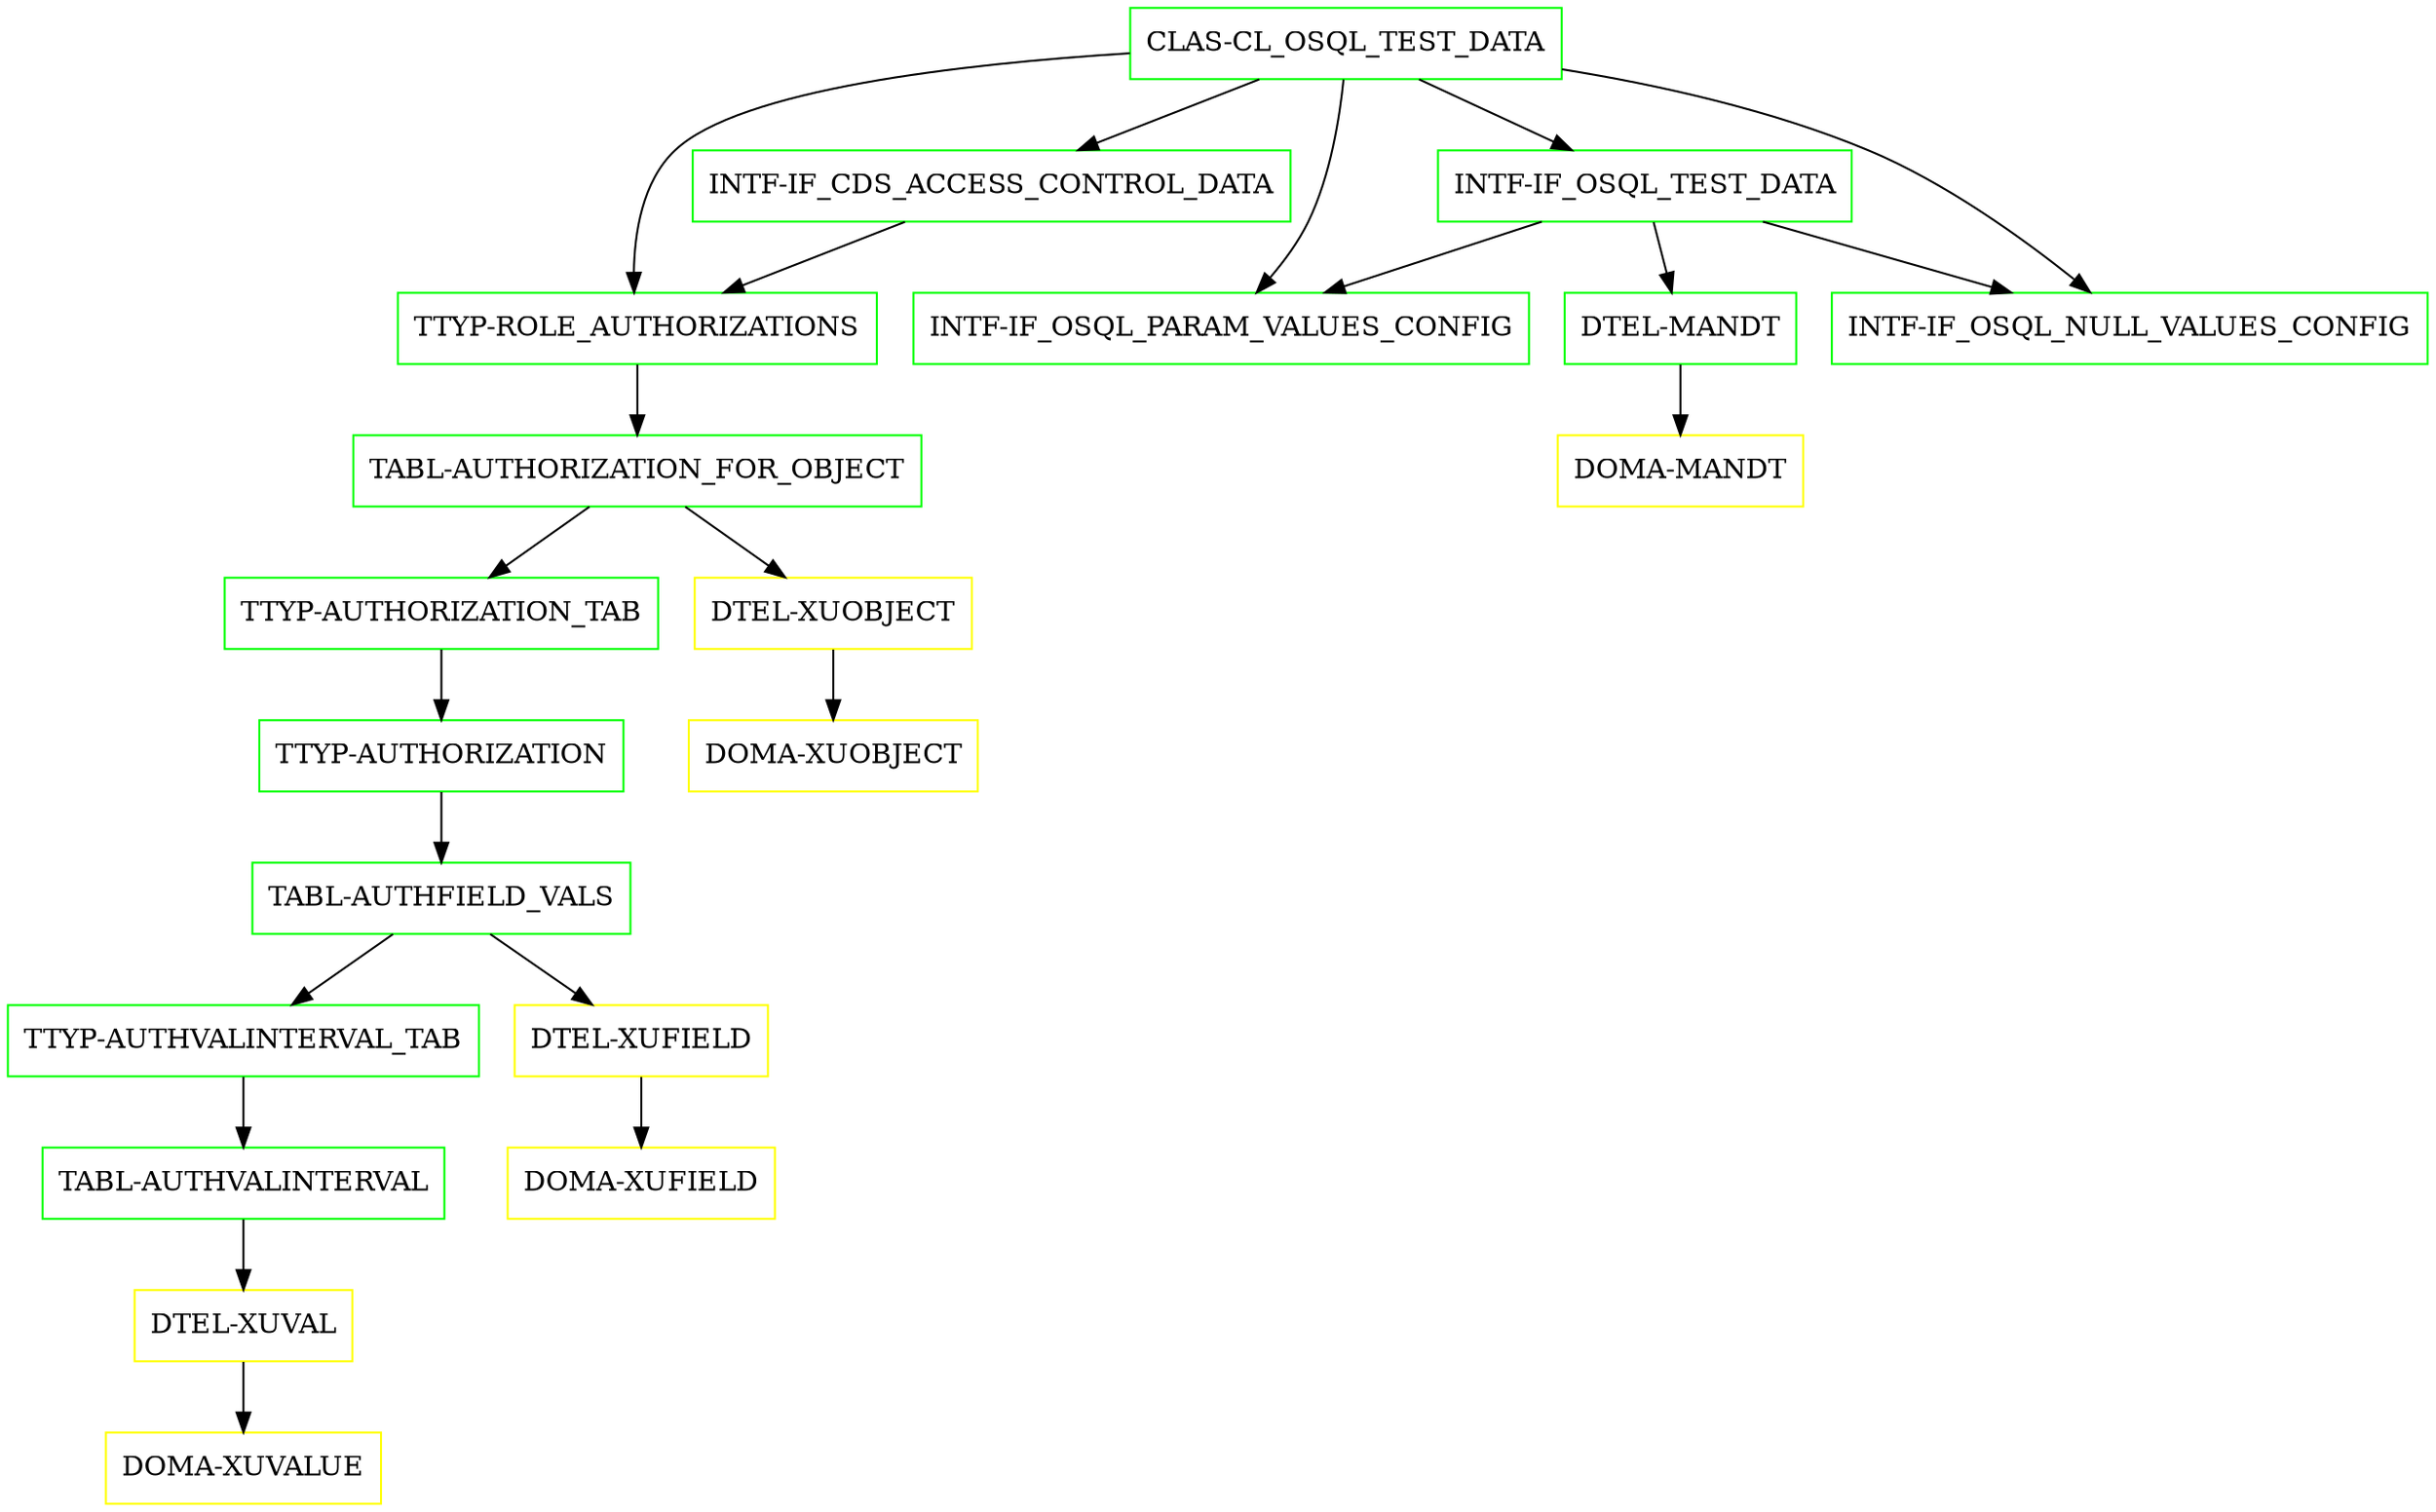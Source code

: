 digraph G {
  "CLAS-CL_OSQL_TEST_DATA" [shape=box,color=green];
  "INTF-IF_CDS_ACCESS_CONTROL_DATA" [shape=box,color=green,URL="./INTF_IF_CDS_ACCESS_CONTROL_DATA.html"];
  "TTYP-ROLE_AUTHORIZATIONS" [shape=box,color=green,URL="./TTYP_ROLE_AUTHORIZATIONS.html"];
  "TABL-AUTHORIZATION_FOR_OBJECT" [shape=box,color=green,URL="./TABL_AUTHORIZATION_FOR_OBJECT.html"];
  "TTYP-AUTHORIZATION_TAB" [shape=box,color=green,URL="./TTYP_AUTHORIZATION_TAB.html"];
  "TTYP-AUTHORIZATION" [shape=box,color=green,URL="./TTYP_AUTHORIZATION.html"];
  "TABL-AUTHFIELD_VALS" [shape=box,color=green,URL="./TABL_AUTHFIELD_VALS.html"];
  "TTYP-AUTHVALINTERVAL_TAB" [shape=box,color=green,URL="./TTYP_AUTHVALINTERVAL_TAB.html"];
  "TABL-AUTHVALINTERVAL" [shape=box,color=green,URL="./TABL_AUTHVALINTERVAL.html"];
  "DTEL-XUVAL" [shape=box,color=yellow,URL="./DTEL_XUVAL.html"];
  "DOMA-XUVALUE" [shape=box,color=yellow,URL="./DOMA_XUVALUE.html"];
  "DTEL-XUFIELD" [shape=box,color=yellow,URL="./DTEL_XUFIELD.html"];
  "DOMA-XUFIELD" [shape=box,color=yellow,URL="./DOMA_XUFIELD.html"];
  "DTEL-XUOBJECT" [shape=box,color=yellow,URL="./DTEL_XUOBJECT.html"];
  "DOMA-XUOBJECT" [shape=box,color=yellow,URL="./DOMA_XUOBJECT.html"];
  "INTF-IF_OSQL_PARAM_VALUES_CONFIG" [shape=box,color=green,URL="./INTF_IF_OSQL_PARAM_VALUES_CONFIG.html"];
  "INTF-IF_OSQL_NULL_VALUES_CONFIG" [shape=box,color=green,URL="./INTF_IF_OSQL_NULL_VALUES_CONFIG.html"];
  "INTF-IF_OSQL_TEST_DATA" [shape=box,color=green,URL="./INTF_IF_OSQL_TEST_DATA.html"];
  "DTEL-MANDT" [shape=box,color=green,URL="./DTEL_MANDT.html"];
  "DOMA-MANDT" [shape=box,color=yellow,URL="./DOMA_MANDT.html"];
  "CLAS-CL_OSQL_TEST_DATA" -> "TTYP-ROLE_AUTHORIZATIONS";
  "CLAS-CL_OSQL_TEST_DATA" -> "INTF-IF_OSQL_TEST_DATA";
  "CLAS-CL_OSQL_TEST_DATA" -> "INTF-IF_OSQL_NULL_VALUES_CONFIG";
  "CLAS-CL_OSQL_TEST_DATA" -> "INTF-IF_OSQL_PARAM_VALUES_CONFIG";
  "CLAS-CL_OSQL_TEST_DATA" -> "INTF-IF_CDS_ACCESS_CONTROL_DATA";
  "INTF-IF_CDS_ACCESS_CONTROL_DATA" -> "TTYP-ROLE_AUTHORIZATIONS";
  "TTYP-ROLE_AUTHORIZATIONS" -> "TABL-AUTHORIZATION_FOR_OBJECT";
  "TABL-AUTHORIZATION_FOR_OBJECT" -> "DTEL-XUOBJECT";
  "TABL-AUTHORIZATION_FOR_OBJECT" -> "TTYP-AUTHORIZATION_TAB";
  "TTYP-AUTHORIZATION_TAB" -> "TTYP-AUTHORIZATION";
  "TTYP-AUTHORIZATION" -> "TABL-AUTHFIELD_VALS";
  "TABL-AUTHFIELD_VALS" -> "DTEL-XUFIELD";
  "TABL-AUTHFIELD_VALS" -> "TTYP-AUTHVALINTERVAL_TAB";
  "TTYP-AUTHVALINTERVAL_TAB" -> "TABL-AUTHVALINTERVAL";
  "TABL-AUTHVALINTERVAL" -> "DTEL-XUVAL";
  "DTEL-XUVAL" -> "DOMA-XUVALUE";
  "DTEL-XUFIELD" -> "DOMA-XUFIELD";
  "DTEL-XUOBJECT" -> "DOMA-XUOBJECT";
  "INTF-IF_OSQL_TEST_DATA" -> "DTEL-MANDT";
  "INTF-IF_OSQL_TEST_DATA" -> "INTF-IF_OSQL_PARAM_VALUES_CONFIG";
  "INTF-IF_OSQL_TEST_DATA" -> "INTF-IF_OSQL_NULL_VALUES_CONFIG";
  "DTEL-MANDT" -> "DOMA-MANDT";
}
